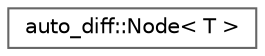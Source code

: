digraph "Graphical Class Hierarchy"
{
 // LATEX_PDF_SIZE
  bgcolor="transparent";
  edge [fontname=Helvetica,fontsize=10,labelfontname=Helvetica,labelfontsize=10];
  node [fontname=Helvetica,fontsize=10,shape=box,height=0.2,width=0.4];
  rankdir="LR";
  Node0 [id="Node000000",label="auto_diff::Node\< T \>",height=0.2,width=0.4,color="grey40", fillcolor="white", style="filled",URL="$classauto__diff_1_1Node.html",tooltip="Represents a node in a computational graph for automatic differentiation."];
}
